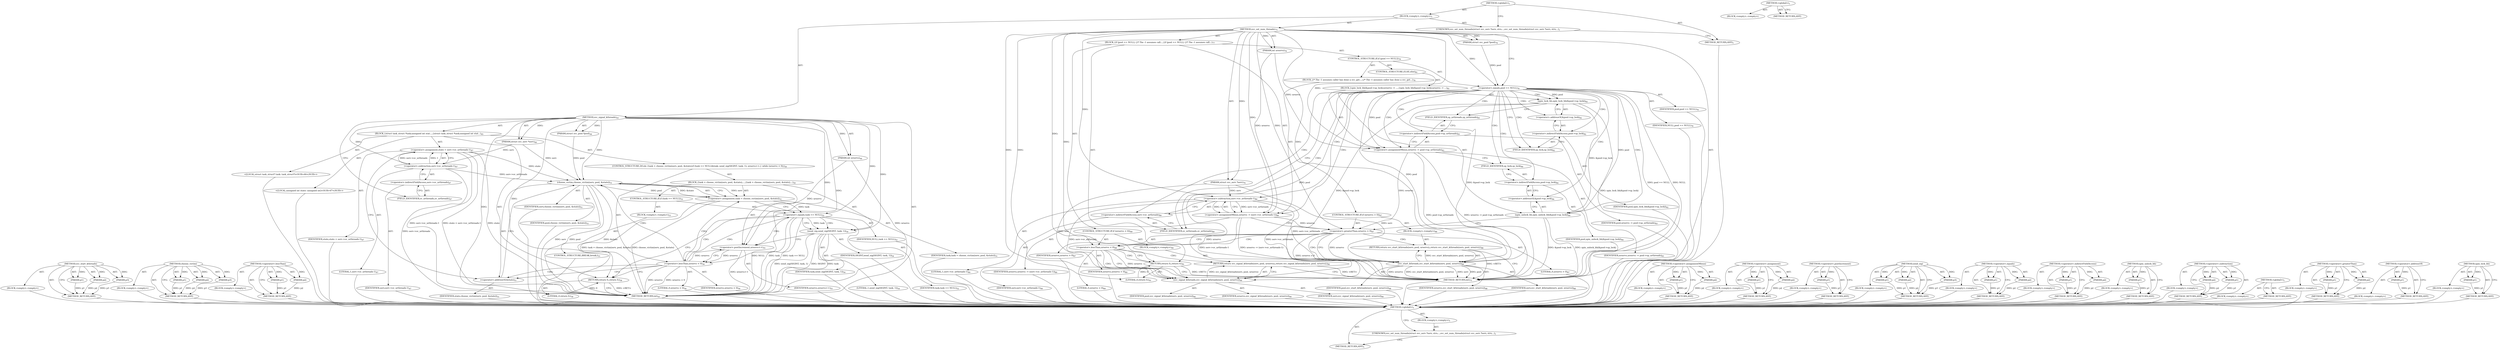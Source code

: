 digraph "spin_lock_bh" {
vulnerable_6 [label=<(METHOD,&lt;global&gt;)<SUB>1</SUB>>];
vulnerable_7 [label=<(BLOCK,&lt;empty&gt;,&lt;empty&gt;)<SUB>1</SUB>>];
vulnerable_8 [label=<(UNKNOWN,svc_set_num_threads(struct svc_serv *serv, stru...,svc_set_num_threads(struct svc_serv *serv, stru...)<SUB>1</SUB>>];
vulnerable_9 [label=<(METHOD_RETURN,ANY)<SUB>1</SUB>>];
vulnerable_14 [label=<(METHOD,&lt;global&gt;)<SUB>1</SUB>>];
vulnerable_15 [label=<(BLOCK,&lt;empty&gt;,&lt;empty&gt;)>];
vulnerable_16 [label=<(METHOD_RETURN,ANY)>];
fixed_195 [label=<(METHOD,svc_start_kthreads)>];
fixed_196 [label=<(PARAM,p1)>];
fixed_197 [label=<(PARAM,p2)>];
fixed_198 [label=<(PARAM,p3)>];
fixed_199 [label=<(BLOCK,&lt;empty&gt;,&lt;empty&gt;)>];
fixed_200 [label=<(METHOD_RETURN,ANY)>];
fixed_147 [label=<(METHOD,choose_victim)>];
fixed_148 [label=<(PARAM,p1)>];
fixed_149 [label=<(PARAM,p2)>];
fixed_150 [label=<(PARAM,p3)>];
fixed_151 [label=<(BLOCK,&lt;empty&gt;,&lt;empty&gt;)>];
fixed_152 [label=<(METHOD_RETURN,ANY)>];
fixed_172 [label=<(METHOD,&lt;operator&gt;.lessThan)>];
fixed_173 [label=<(PARAM,p1)>];
fixed_174 [label=<(PARAM,p2)>];
fixed_175 [label=<(BLOCK,&lt;empty&gt;,&lt;empty&gt;)>];
fixed_176 [label=<(METHOD_RETURN,ANY)>];
fixed_6 [label=<(METHOD,&lt;global&gt;)<SUB>1</SUB>>];
fixed_7 [label=<(BLOCK,&lt;empty&gt;,&lt;empty&gt;)<SUB>1</SUB>>];
fixed_8 [label=<(UNKNOWN,svc_set_num_threads(struct svc_serv *serv, stru...,svc_set_num_threads(struct svc_serv *serv, stru...)<SUB>1</SUB>>];
fixed_9 [label=<(METHOD,svc_signal_kthreads)<SUB>43</SUB>>];
fixed_10 [label=<(PARAM,struct svc_serv *serv)<SUB>44</SUB>>];
fixed_11 [label=<(PARAM,struct svc_pool *pool)<SUB>44</SUB>>];
fixed_12 [label=<(PARAM,int nrservs)<SUB>44</SUB>>];
fixed_13 [label=<(BLOCK,{
	struct task_struct *task;
	unsigned int stat...,{
	struct task_struct *task;
	unsigned int stat...)<SUB>45</SUB>>];
fixed_14 [label="<(LOCAL,struct task_struct* task: task_struct*)<SUB>46</SUB>>"];
fixed_15 [label="<(LOCAL,unsigned int state: unsigned int)<SUB>47</SUB>>"];
fixed_16 [label=<(&lt;operator&gt;.assignment,state = serv-&gt;sv_nrthreads-1)<SUB>47</SUB>>];
fixed_17 [label=<(IDENTIFIER,state,state = serv-&gt;sv_nrthreads-1)<SUB>47</SUB>>];
fixed_18 [label=<(&lt;operator&gt;.subtraction,serv-&gt;sv_nrthreads-1)<SUB>47</SUB>>];
fixed_19 [label=<(&lt;operator&gt;.indirectFieldAccess,serv-&gt;sv_nrthreads)<SUB>47</SUB>>];
fixed_20 [label=<(IDENTIFIER,serv,serv-&gt;sv_nrthreads-1)<SUB>47</SUB>>];
fixed_21 [label=<(FIELD_IDENTIFIER,sv_nrthreads,sv_nrthreads)<SUB>47</SUB>>];
fixed_22 [label=<(LITERAL,1,serv-&gt;sv_nrthreads-1)<SUB>47</SUB>>];
fixed_23 [label=<(CONTROL_STRUCTURE,DO,do {
		task = choose_victim(serv, pool, &amp;state);
		if (task == NULL)
			break;
 		send_sig(SIGINT, task, 1);
 		nrservs++;
	} while (nrservs &lt; 0);)<SUB>50</SUB>>];
fixed_24 [label=<(BLOCK,{
		task = choose_victim(serv, pool, &amp;state);
	...,{
		task = choose_victim(serv, pool, &amp;state);
	...)<SUB>50</SUB>>];
fixed_25 [label=<(&lt;operator&gt;.assignment,task = choose_victim(serv, pool, &amp;state))<SUB>51</SUB>>];
fixed_26 [label=<(IDENTIFIER,task,task = choose_victim(serv, pool, &amp;state))<SUB>51</SUB>>];
fixed_27 [label=<(choose_victim,choose_victim(serv, pool, &amp;state))<SUB>51</SUB>>];
fixed_28 [label=<(IDENTIFIER,serv,choose_victim(serv, pool, &amp;state))<SUB>51</SUB>>];
fixed_29 [label=<(IDENTIFIER,pool,choose_victim(serv, pool, &amp;state))<SUB>51</SUB>>];
fixed_30 [label=<(&lt;operator&gt;.addressOf,&amp;state)<SUB>51</SUB>>];
fixed_31 [label=<(IDENTIFIER,state,choose_victim(serv, pool, &amp;state))<SUB>51</SUB>>];
fixed_32 [label=<(CONTROL_STRUCTURE,IF,if (task == NULL))<SUB>52</SUB>>];
fixed_33 [label=<(&lt;operator&gt;.equals,task == NULL)<SUB>52</SUB>>];
fixed_34 [label=<(IDENTIFIER,task,task == NULL)<SUB>52</SUB>>];
fixed_35 [label=<(IDENTIFIER,NULL,task == NULL)<SUB>52</SUB>>];
fixed_36 [label=<(BLOCK,&lt;empty&gt;,&lt;empty&gt;)<SUB>53</SUB>>];
fixed_37 [label=<(CONTROL_STRUCTURE,BREAK,break;)<SUB>53</SUB>>];
fixed_38 [label=<(send_sig,send_sig(SIGINT, task, 1))<SUB>54</SUB>>];
fixed_39 [label=<(IDENTIFIER,SIGINT,send_sig(SIGINT, task, 1))<SUB>54</SUB>>];
fixed_40 [label=<(IDENTIFIER,task,send_sig(SIGINT, task, 1))<SUB>54</SUB>>];
fixed_41 [label=<(LITERAL,1,send_sig(SIGINT, task, 1))<SUB>54</SUB>>];
fixed_42 [label=<(&lt;operator&gt;.postIncrement,nrservs++)<SUB>55</SUB>>];
fixed_43 [label=<(IDENTIFIER,nrservs,nrservs++)<SUB>55</SUB>>];
fixed_44 [label=<(&lt;operator&gt;.lessThan,nrservs &lt; 0)<SUB>56</SUB>>];
fixed_45 [label=<(IDENTIFIER,nrservs,nrservs &lt; 0)<SUB>56</SUB>>];
fixed_46 [label=<(LITERAL,0,nrservs &lt; 0)<SUB>56</SUB>>];
fixed_47 [label=<(RETURN,return 0;,return 0;)<SUB>58</SUB>>];
fixed_48 [label=<(LITERAL,0,return 0;)<SUB>58</SUB>>];
fixed_49 [label=<(METHOD_RETURN,int)<SUB>43</SUB>>];
fixed_51 [label=<(METHOD,svc_set_num_threads)<SUB>75</SUB>>];
fixed_52 [label=<(PARAM,struct svc_serv *serv)<SUB>76</SUB>>];
fixed_53 [label=<(PARAM,struct svc_pool *pool)<SUB>76</SUB>>];
fixed_54 [label=<(PARAM,int nrservs)<SUB>76</SUB>>];
fixed_55 [label=<(BLOCK,{
	if (pool == NULL) {
		/* The -1 assumes call...,{
	if (pool == NULL) {
		/* The -1 assumes call...)<SUB>77</SUB>>];
fixed_56 [label=<(CONTROL_STRUCTURE,IF,if (pool == NULL))<SUB>78</SUB>>];
fixed_57 [label=<(&lt;operator&gt;.equals,pool == NULL)<SUB>78</SUB>>];
fixed_58 [label=<(IDENTIFIER,pool,pool == NULL)<SUB>78</SUB>>];
fixed_59 [label=<(IDENTIFIER,NULL,pool == NULL)<SUB>78</SUB>>];
fixed_60 [label=<(BLOCK,{
		/* The -1 assumes caller has done a svc_get...,{
		/* The -1 assumes caller has done a svc_get...)<SUB>78</SUB>>];
fixed_61 [label=<(&lt;operator&gt;.assignmentMinus,nrservs -= (serv-&gt;sv_nrthreads-1))<SUB>80</SUB>>];
fixed_62 [label=<(IDENTIFIER,nrservs,nrservs -= (serv-&gt;sv_nrthreads-1))<SUB>80</SUB>>];
fixed_63 [label=<(&lt;operator&gt;.subtraction,serv-&gt;sv_nrthreads-1)<SUB>80</SUB>>];
fixed_64 [label=<(&lt;operator&gt;.indirectFieldAccess,serv-&gt;sv_nrthreads)<SUB>80</SUB>>];
fixed_65 [label=<(IDENTIFIER,serv,serv-&gt;sv_nrthreads-1)<SUB>80</SUB>>];
fixed_66 [label=<(FIELD_IDENTIFIER,sv_nrthreads,sv_nrthreads)<SUB>80</SUB>>];
fixed_67 [label=<(LITERAL,1,serv-&gt;sv_nrthreads-1)<SUB>80</SUB>>];
fixed_68 [label=<(CONTROL_STRUCTURE,ELSE,else)<SUB>81</SUB>>];
fixed_69 [label=<(BLOCK,{
		spin_lock_bh(&amp;pool-&gt;sp_lock);
		nrservs -= ...,{
		spin_lock_bh(&amp;pool-&gt;sp_lock);
		nrservs -= ...)<SUB>81</SUB>>];
fixed_70 [label=<(spin_lock_bh,spin_lock_bh(&amp;pool-&gt;sp_lock))<SUB>82</SUB>>];
fixed_71 [label=<(&lt;operator&gt;.addressOf,&amp;pool-&gt;sp_lock)<SUB>82</SUB>>];
fixed_72 [label=<(&lt;operator&gt;.indirectFieldAccess,pool-&gt;sp_lock)<SUB>82</SUB>>];
fixed_73 [label=<(IDENTIFIER,pool,spin_lock_bh(&amp;pool-&gt;sp_lock))<SUB>82</SUB>>];
fixed_74 [label=<(FIELD_IDENTIFIER,sp_lock,sp_lock)<SUB>82</SUB>>];
fixed_75 [label=<(&lt;operator&gt;.assignmentMinus,nrservs -= pool-&gt;sp_nrthreads)<SUB>83</SUB>>];
fixed_76 [label=<(IDENTIFIER,nrservs,nrservs -= pool-&gt;sp_nrthreads)<SUB>83</SUB>>];
fixed_77 [label=<(&lt;operator&gt;.indirectFieldAccess,pool-&gt;sp_nrthreads)<SUB>83</SUB>>];
fixed_78 [label=<(IDENTIFIER,pool,nrservs -= pool-&gt;sp_nrthreads)<SUB>83</SUB>>];
fixed_79 [label=<(FIELD_IDENTIFIER,sp_nrthreads,sp_nrthreads)<SUB>83</SUB>>];
fixed_80 [label=<(spin_unlock_bh,spin_unlock_bh(&amp;pool-&gt;sp_lock))<SUB>84</SUB>>];
fixed_81 [label=<(&lt;operator&gt;.addressOf,&amp;pool-&gt;sp_lock)<SUB>84</SUB>>];
fixed_82 [label=<(&lt;operator&gt;.indirectFieldAccess,pool-&gt;sp_lock)<SUB>84</SUB>>];
fixed_83 [label=<(IDENTIFIER,pool,spin_unlock_bh(&amp;pool-&gt;sp_lock))<SUB>84</SUB>>];
fixed_84 [label=<(FIELD_IDENTIFIER,sp_lock,sp_lock)<SUB>84</SUB>>];
fixed_85 [label=<(CONTROL_STRUCTURE,IF,if (nrservs &gt; 0))<SUB>87</SUB>>];
fixed_86 [label=<(&lt;operator&gt;.greaterThan,nrservs &gt; 0)<SUB>87</SUB>>];
fixed_87 [label=<(IDENTIFIER,nrservs,nrservs &gt; 0)<SUB>87</SUB>>];
fixed_88 [label=<(LITERAL,0,nrservs &gt; 0)<SUB>87</SUB>>];
fixed_89 [label=<(BLOCK,&lt;empty&gt;,&lt;empty&gt;)<SUB>88</SUB>>];
fixed_90 [label=<(RETURN,return svc_start_kthreads(serv, pool, nrservs);,return svc_start_kthreads(serv, pool, nrservs);)<SUB>88</SUB>>];
fixed_91 [label=<(svc_start_kthreads,svc_start_kthreads(serv, pool, nrservs))<SUB>88</SUB>>];
fixed_92 [label=<(IDENTIFIER,serv,svc_start_kthreads(serv, pool, nrservs))<SUB>88</SUB>>];
fixed_93 [label=<(IDENTIFIER,pool,svc_start_kthreads(serv, pool, nrservs))<SUB>88</SUB>>];
fixed_94 [label=<(IDENTIFIER,nrservs,svc_start_kthreads(serv, pool, nrservs))<SUB>88</SUB>>];
fixed_95 [label=<(CONTROL_STRUCTURE,IF,if (nrservs &lt; 0))<SUB>89</SUB>>];
fixed_96 [label=<(&lt;operator&gt;.lessThan,nrservs &lt; 0)<SUB>89</SUB>>];
fixed_97 [label=<(IDENTIFIER,nrservs,nrservs &lt; 0)<SUB>89</SUB>>];
fixed_98 [label=<(LITERAL,0,nrservs &lt; 0)<SUB>89</SUB>>];
fixed_99 [label=<(BLOCK,&lt;empty&gt;,&lt;empty&gt;)<SUB>90</SUB>>];
fixed_100 [label=<(RETURN,return svc_signal_kthreads(serv, pool, nrservs);,return svc_signal_kthreads(serv, pool, nrservs);)<SUB>90</SUB>>];
fixed_101 [label=<(svc_signal_kthreads,svc_signal_kthreads(serv, pool, nrservs))<SUB>90</SUB>>];
fixed_102 [label=<(IDENTIFIER,serv,svc_signal_kthreads(serv, pool, nrservs))<SUB>90</SUB>>];
fixed_103 [label=<(IDENTIFIER,pool,svc_signal_kthreads(serv, pool, nrservs))<SUB>90</SUB>>];
fixed_104 [label=<(IDENTIFIER,nrservs,svc_signal_kthreads(serv, pool, nrservs))<SUB>90</SUB>>];
fixed_105 [label=<(RETURN,return 0;,return 0;)<SUB>91</SUB>>];
fixed_106 [label=<(LITERAL,0,return 0;)<SUB>91</SUB>>];
fixed_107 [label=<(METHOD_RETURN,int)<SUB>75</SUB>>];
fixed_109 [label=<(METHOD_RETURN,ANY)<SUB>1</SUB>>];
fixed_177 [label=<(METHOD,&lt;operator&gt;.assignmentMinus)>];
fixed_178 [label=<(PARAM,p1)>];
fixed_179 [label=<(PARAM,p2)>];
fixed_180 [label=<(BLOCK,&lt;empty&gt;,&lt;empty&gt;)>];
fixed_181 [label=<(METHOD_RETURN,ANY)>];
fixed_132 [label=<(METHOD,&lt;operator&gt;.assignment)>];
fixed_133 [label=<(PARAM,p1)>];
fixed_134 [label=<(PARAM,p2)>];
fixed_135 [label=<(BLOCK,&lt;empty&gt;,&lt;empty&gt;)>];
fixed_136 [label=<(METHOD_RETURN,ANY)>];
fixed_168 [label=<(METHOD,&lt;operator&gt;.postIncrement)>];
fixed_169 [label=<(PARAM,p1)>];
fixed_170 [label=<(BLOCK,&lt;empty&gt;,&lt;empty&gt;)>];
fixed_171 [label=<(METHOD_RETURN,ANY)>];
fixed_162 [label=<(METHOD,send_sig)>];
fixed_163 [label=<(PARAM,p1)>];
fixed_164 [label=<(PARAM,p2)>];
fixed_165 [label=<(PARAM,p3)>];
fixed_166 [label=<(BLOCK,&lt;empty&gt;,&lt;empty&gt;)>];
fixed_167 [label=<(METHOD_RETURN,ANY)>];
fixed_157 [label=<(METHOD,&lt;operator&gt;.equals)>];
fixed_158 [label=<(PARAM,p1)>];
fixed_159 [label=<(PARAM,p2)>];
fixed_160 [label=<(BLOCK,&lt;empty&gt;,&lt;empty&gt;)>];
fixed_161 [label=<(METHOD_RETURN,ANY)>];
fixed_142 [label=<(METHOD,&lt;operator&gt;.indirectFieldAccess)>];
fixed_143 [label=<(PARAM,p1)>];
fixed_144 [label=<(PARAM,p2)>];
fixed_145 [label=<(BLOCK,&lt;empty&gt;,&lt;empty&gt;)>];
fixed_146 [label=<(METHOD_RETURN,ANY)>];
fixed_186 [label=<(METHOD,spin_unlock_bh)>];
fixed_187 [label=<(PARAM,p1)>];
fixed_188 [label=<(BLOCK,&lt;empty&gt;,&lt;empty&gt;)>];
fixed_189 [label=<(METHOD_RETURN,ANY)>];
fixed_137 [label=<(METHOD,&lt;operator&gt;.subtraction)>];
fixed_138 [label=<(PARAM,p1)>];
fixed_139 [label=<(PARAM,p2)>];
fixed_140 [label=<(BLOCK,&lt;empty&gt;,&lt;empty&gt;)>];
fixed_141 [label=<(METHOD_RETURN,ANY)>];
fixed_126 [label=<(METHOD,&lt;global&gt;)<SUB>1</SUB>>];
fixed_127 [label=<(BLOCK,&lt;empty&gt;,&lt;empty&gt;)>];
fixed_128 [label=<(METHOD_RETURN,ANY)>];
fixed_190 [label=<(METHOD,&lt;operator&gt;.greaterThan)>];
fixed_191 [label=<(PARAM,p1)>];
fixed_192 [label=<(PARAM,p2)>];
fixed_193 [label=<(BLOCK,&lt;empty&gt;,&lt;empty&gt;)>];
fixed_194 [label=<(METHOD_RETURN,ANY)>];
fixed_153 [label=<(METHOD,&lt;operator&gt;.addressOf)>];
fixed_154 [label=<(PARAM,p1)>];
fixed_155 [label=<(BLOCK,&lt;empty&gt;,&lt;empty&gt;)>];
fixed_156 [label=<(METHOD_RETURN,ANY)>];
fixed_182 [label=<(METHOD,spin_lock_bh)>];
fixed_183 [label=<(PARAM,p1)>];
fixed_184 [label=<(BLOCK,&lt;empty&gt;,&lt;empty&gt;)>];
fixed_185 [label=<(METHOD_RETURN,ANY)>];
vulnerable_6 -> vulnerable_7  [key=0, label="AST: "];
vulnerable_6 -> vulnerable_9  [key=0, label="AST: "];
vulnerable_6 -> vulnerable_8  [key=0, label="CFG: "];
vulnerable_7 -> vulnerable_8  [key=0, label="AST: "];
vulnerable_8 -> vulnerable_9  [key=0, label="CFG: "];
vulnerable_14 -> vulnerable_15  [key=0, label="AST: "];
vulnerable_14 -> vulnerable_16  [key=0, label="AST: "];
vulnerable_14 -> vulnerable_16  [key=1, label="CFG: "];
fixed_195 -> fixed_196  [key=0, label="AST: "];
fixed_195 -> fixed_196  [key=1, label="DDG: "];
fixed_195 -> fixed_199  [key=0, label="AST: "];
fixed_195 -> fixed_197  [key=0, label="AST: "];
fixed_195 -> fixed_197  [key=1, label="DDG: "];
fixed_195 -> fixed_200  [key=0, label="AST: "];
fixed_195 -> fixed_200  [key=1, label="CFG: "];
fixed_195 -> fixed_198  [key=0, label="AST: "];
fixed_195 -> fixed_198  [key=1, label="DDG: "];
fixed_196 -> fixed_200  [key=0, label="DDG: p1"];
fixed_197 -> fixed_200  [key=0, label="DDG: p2"];
fixed_198 -> fixed_200  [key=0, label="DDG: p3"];
fixed_199 -> vulnerable_6  [key=0];
fixed_200 -> vulnerable_6  [key=0];
fixed_147 -> fixed_148  [key=0, label="AST: "];
fixed_147 -> fixed_148  [key=1, label="DDG: "];
fixed_147 -> fixed_151  [key=0, label="AST: "];
fixed_147 -> fixed_149  [key=0, label="AST: "];
fixed_147 -> fixed_149  [key=1, label="DDG: "];
fixed_147 -> fixed_152  [key=0, label="AST: "];
fixed_147 -> fixed_152  [key=1, label="CFG: "];
fixed_147 -> fixed_150  [key=0, label="AST: "];
fixed_147 -> fixed_150  [key=1, label="DDG: "];
fixed_148 -> fixed_152  [key=0, label="DDG: p1"];
fixed_149 -> fixed_152  [key=0, label="DDG: p2"];
fixed_150 -> fixed_152  [key=0, label="DDG: p3"];
fixed_151 -> vulnerable_6  [key=0];
fixed_152 -> vulnerable_6  [key=0];
fixed_172 -> fixed_173  [key=0, label="AST: "];
fixed_172 -> fixed_173  [key=1, label="DDG: "];
fixed_172 -> fixed_175  [key=0, label="AST: "];
fixed_172 -> fixed_174  [key=0, label="AST: "];
fixed_172 -> fixed_174  [key=1, label="DDG: "];
fixed_172 -> fixed_176  [key=0, label="AST: "];
fixed_172 -> fixed_176  [key=1, label="CFG: "];
fixed_173 -> fixed_176  [key=0, label="DDG: p1"];
fixed_174 -> fixed_176  [key=0, label="DDG: p2"];
fixed_175 -> vulnerable_6  [key=0];
fixed_176 -> vulnerable_6  [key=0];
fixed_6 -> fixed_7  [key=0, label="AST: "];
fixed_6 -> fixed_109  [key=0, label="AST: "];
fixed_6 -> fixed_8  [key=0, label="CFG: "];
fixed_7 -> fixed_8  [key=0, label="AST: "];
fixed_7 -> fixed_9  [key=0, label="AST: "];
fixed_7 -> fixed_51  [key=0, label="AST: "];
fixed_8 -> fixed_109  [key=0, label="CFG: "];
fixed_9 -> fixed_10  [key=0, label="AST: "];
fixed_9 -> fixed_10  [key=1, label="DDG: "];
fixed_9 -> fixed_11  [key=0, label="AST: "];
fixed_9 -> fixed_11  [key=1, label="DDG: "];
fixed_9 -> fixed_12  [key=0, label="AST: "];
fixed_9 -> fixed_12  [key=1, label="DDG: "];
fixed_9 -> fixed_13  [key=0, label="AST: "];
fixed_9 -> fixed_49  [key=0, label="AST: "];
fixed_9 -> fixed_21  [key=0, label="CFG: "];
fixed_9 -> fixed_47  [key=0, label="DDG: "];
fixed_9 -> fixed_48  [key=0, label="DDG: "];
fixed_9 -> fixed_18  [key=0, label="DDG: "];
fixed_9 -> fixed_44  [key=0, label="DDG: "];
fixed_9 -> fixed_38  [key=0, label="DDG: "];
fixed_9 -> fixed_42  [key=0, label="DDG: "];
fixed_9 -> fixed_27  [key=0, label="DDG: "];
fixed_9 -> fixed_33  [key=0, label="DDG: "];
fixed_10 -> fixed_18  [key=0, label="DDG: serv"];
fixed_10 -> fixed_27  [key=0, label="DDG: serv"];
fixed_11 -> fixed_27  [key=0, label="DDG: pool"];
fixed_12 -> fixed_49  [key=0, label="DDG: nrservs"];
fixed_12 -> fixed_42  [key=0, label="DDG: nrservs"];
fixed_13 -> fixed_14  [key=0, label="AST: "];
fixed_13 -> fixed_15  [key=0, label="AST: "];
fixed_13 -> fixed_16  [key=0, label="AST: "];
fixed_13 -> fixed_23  [key=0, label="AST: "];
fixed_13 -> fixed_47  [key=0, label="AST: "];
fixed_14 -> vulnerable_6  [key=0];
fixed_15 -> vulnerable_6  [key=0];
fixed_16 -> fixed_17  [key=0, label="AST: "];
fixed_16 -> fixed_18  [key=0, label="AST: "];
fixed_16 -> fixed_30  [key=0, label="CFG: "];
fixed_16 -> fixed_49  [key=0, label="DDG: state"];
fixed_16 -> fixed_49  [key=1, label="DDG: serv-&gt;sv_nrthreads-1"];
fixed_16 -> fixed_49  [key=2, label="DDG: state = serv-&gt;sv_nrthreads-1"];
fixed_16 -> fixed_27  [key=0, label="DDG: state"];
fixed_17 -> vulnerable_6  [key=0];
fixed_18 -> fixed_19  [key=0, label="AST: "];
fixed_18 -> fixed_22  [key=0, label="AST: "];
fixed_18 -> fixed_16  [key=0, label="CFG: "];
fixed_18 -> fixed_16  [key=1, label="DDG: serv-&gt;sv_nrthreads"];
fixed_18 -> fixed_16  [key=2, label="DDG: 1"];
fixed_18 -> fixed_49  [key=0, label="DDG: serv-&gt;sv_nrthreads"];
fixed_18 -> fixed_27  [key=0, label="DDG: serv-&gt;sv_nrthreads"];
fixed_19 -> fixed_20  [key=0, label="AST: "];
fixed_19 -> fixed_21  [key=0, label="AST: "];
fixed_19 -> fixed_18  [key=0, label="CFG: "];
fixed_20 -> vulnerable_6  [key=0];
fixed_21 -> fixed_19  [key=0, label="CFG: "];
fixed_22 -> vulnerable_6  [key=0];
fixed_23 -> fixed_24  [key=0, label="AST: "];
fixed_23 -> fixed_44  [key=0, label="AST: "];
fixed_24 -> fixed_25  [key=0, label="AST: "];
fixed_24 -> fixed_32  [key=0, label="AST: "];
fixed_24 -> fixed_38  [key=0, label="AST: "];
fixed_24 -> fixed_42  [key=0, label="AST: "];
fixed_25 -> fixed_26  [key=0, label="AST: "];
fixed_25 -> fixed_27  [key=0, label="AST: "];
fixed_25 -> fixed_33  [key=0, label="CFG: "];
fixed_25 -> fixed_33  [key=1, label="DDG: task"];
fixed_25 -> fixed_49  [key=0, label="DDG: choose_victim(serv, pool, &amp;state)"];
fixed_25 -> fixed_49  [key=1, label="DDG: task = choose_victim(serv, pool, &amp;state)"];
fixed_26 -> vulnerable_6  [key=0];
fixed_27 -> fixed_28  [key=0, label="AST: "];
fixed_27 -> fixed_29  [key=0, label="AST: "];
fixed_27 -> fixed_30  [key=0, label="AST: "];
fixed_27 -> fixed_25  [key=0, label="CFG: "];
fixed_27 -> fixed_25  [key=1, label="DDG: serv"];
fixed_27 -> fixed_25  [key=2, label="DDG: pool"];
fixed_27 -> fixed_25  [key=3, label="DDG: &amp;state"];
fixed_27 -> fixed_49  [key=0, label="DDG: serv"];
fixed_27 -> fixed_49  [key=1, label="DDG: pool"];
fixed_27 -> fixed_49  [key=2, label="DDG: &amp;state"];
fixed_28 -> vulnerable_6  [key=0];
fixed_29 -> vulnerable_6  [key=0];
fixed_30 -> fixed_31  [key=0, label="AST: "];
fixed_30 -> fixed_27  [key=0, label="CFG: "];
fixed_31 -> vulnerable_6  [key=0];
fixed_32 -> fixed_33  [key=0, label="AST: "];
fixed_32 -> fixed_36  [key=0, label="AST: "];
fixed_33 -> fixed_34  [key=0, label="AST: "];
fixed_33 -> fixed_35  [key=0, label="AST: "];
fixed_33 -> fixed_47  [key=0, label="CFG: "];
fixed_33 -> fixed_38  [key=0, label="CFG: "];
fixed_33 -> fixed_38  [key=1, label="DDG: task"];
fixed_33 -> fixed_38  [key=2, label="CDG: "];
fixed_33 -> fixed_49  [key=0, label="DDG: task"];
fixed_33 -> fixed_49  [key=1, label="DDG: task == NULL"];
fixed_33 -> fixed_49  [key=2, label="DDG: NULL"];
fixed_33 -> fixed_42  [key=0, label="CDG: "];
fixed_33 -> fixed_44  [key=0, label="CDG: "];
fixed_34 -> vulnerable_6  [key=0];
fixed_35 -> vulnerable_6  [key=0];
fixed_36 -> fixed_37  [key=0, label="AST: "];
fixed_37 -> vulnerable_6  [key=0];
fixed_38 -> fixed_39  [key=0, label="AST: "];
fixed_38 -> fixed_40  [key=0, label="AST: "];
fixed_38 -> fixed_41  [key=0, label="AST: "];
fixed_38 -> fixed_42  [key=0, label="CFG: "];
fixed_38 -> fixed_49  [key=0, label="DDG: task"];
fixed_38 -> fixed_49  [key=1, label="DDG: send_sig(SIGINT, task, 1)"];
fixed_38 -> fixed_49  [key=2, label="DDG: SIGINT"];
fixed_39 -> vulnerable_6  [key=0];
fixed_40 -> vulnerable_6  [key=0];
fixed_41 -> vulnerable_6  [key=0];
fixed_42 -> fixed_43  [key=0, label="AST: "];
fixed_42 -> fixed_44  [key=0, label="CFG: "];
fixed_42 -> fixed_44  [key=1, label="DDG: nrservs"];
fixed_42 -> fixed_49  [key=0, label="DDG: nrservs++"];
fixed_43 -> vulnerable_6  [key=0];
fixed_44 -> fixed_45  [key=0, label="AST: "];
fixed_44 -> fixed_46  [key=0, label="AST: "];
fixed_44 -> fixed_30  [key=0, label="CFG: "];
fixed_44 -> fixed_30  [key=1, label="CDG: "];
fixed_44 -> fixed_47  [key=0, label="CFG: "];
fixed_44 -> fixed_49  [key=0, label="DDG: nrservs"];
fixed_44 -> fixed_49  [key=1, label="DDG: nrservs &lt; 0"];
fixed_44 -> fixed_42  [key=0, label="DDG: nrservs"];
fixed_44 -> fixed_33  [key=0, label="CDG: "];
fixed_44 -> fixed_25  [key=0, label="CDG: "];
fixed_44 -> fixed_27  [key=0, label="CDG: "];
fixed_45 -> vulnerable_6  [key=0];
fixed_46 -> vulnerable_6  [key=0];
fixed_47 -> fixed_48  [key=0, label="AST: "];
fixed_47 -> fixed_49  [key=0, label="CFG: "];
fixed_47 -> fixed_49  [key=1, label="DDG: &lt;RET&gt;"];
fixed_48 -> fixed_47  [key=0, label="DDG: 0"];
fixed_49 -> vulnerable_6  [key=0];
fixed_51 -> fixed_52  [key=0, label="AST: "];
fixed_51 -> fixed_52  [key=1, label="DDG: "];
fixed_51 -> fixed_53  [key=0, label="AST: "];
fixed_51 -> fixed_53  [key=1, label="DDG: "];
fixed_51 -> fixed_54  [key=0, label="AST: "];
fixed_51 -> fixed_54  [key=1, label="DDG: "];
fixed_51 -> fixed_55  [key=0, label="AST: "];
fixed_51 -> fixed_107  [key=0, label="AST: "];
fixed_51 -> fixed_57  [key=0, label="CFG: "];
fixed_51 -> fixed_57  [key=1, label="DDG: "];
fixed_51 -> fixed_105  [key=0, label="DDG: "];
fixed_51 -> fixed_106  [key=0, label="DDG: "];
fixed_51 -> fixed_86  [key=0, label="DDG: "];
fixed_51 -> fixed_96  [key=0, label="DDG: "];
fixed_51 -> fixed_61  [key=0, label="DDG: "];
fixed_51 -> fixed_63  [key=0, label="DDG: "];
fixed_51 -> fixed_75  [key=0, label="DDG: "];
fixed_51 -> fixed_91  [key=0, label="DDG: "];
fixed_51 -> fixed_101  [key=0, label="DDG: "];
fixed_52 -> fixed_63  [key=0, label="DDG: serv"];
fixed_52 -> fixed_91  [key=0, label="DDG: serv"];
fixed_52 -> fixed_101  [key=0, label="DDG: serv"];
fixed_53 -> fixed_57  [key=0, label="DDG: pool"];
fixed_54 -> fixed_61  [key=0, label="DDG: nrservs"];
fixed_54 -> fixed_75  [key=0, label="DDG: nrservs"];
fixed_55 -> fixed_56  [key=0, label="AST: "];
fixed_55 -> fixed_85  [key=0, label="AST: "];
fixed_55 -> fixed_95  [key=0, label="AST: "];
fixed_55 -> fixed_105  [key=0, label="AST: "];
fixed_56 -> fixed_57  [key=0, label="AST: "];
fixed_56 -> fixed_60  [key=0, label="AST: "];
fixed_56 -> fixed_68  [key=0, label="AST: "];
fixed_57 -> fixed_58  [key=0, label="AST: "];
fixed_57 -> fixed_59  [key=0, label="AST: "];
fixed_57 -> fixed_66  [key=0, label="CFG: "];
fixed_57 -> fixed_66  [key=1, label="CDG: "];
fixed_57 -> fixed_74  [key=0, label="CFG: "];
fixed_57 -> fixed_74  [key=1, label="CDG: "];
fixed_57 -> fixed_107  [key=0, label="DDG: pool == NULL"];
fixed_57 -> fixed_107  [key=1, label="DDG: NULL"];
fixed_57 -> fixed_75  [key=0, label="DDG: pool"];
fixed_57 -> fixed_75  [key=1, label="CDG: "];
fixed_57 -> fixed_70  [key=0, label="DDG: pool"];
fixed_57 -> fixed_70  [key=1, label="CDG: "];
fixed_57 -> fixed_80  [key=0, label="DDG: pool"];
fixed_57 -> fixed_80  [key=1, label="CDG: "];
fixed_57 -> fixed_91  [key=0, label="DDG: pool"];
fixed_57 -> fixed_101  [key=0, label="DDG: pool"];
fixed_57 -> fixed_61  [key=0, label="CDG: "];
fixed_57 -> fixed_77  [key=0, label="CDG: "];
fixed_57 -> fixed_64  [key=0, label="CDG: "];
fixed_57 -> fixed_71  [key=0, label="CDG: "];
fixed_57 -> fixed_81  [key=0, label="CDG: "];
fixed_57 -> fixed_84  [key=0, label="CDG: "];
fixed_57 -> fixed_72  [key=0, label="CDG: "];
fixed_57 -> fixed_63  [key=0, label="CDG: "];
fixed_57 -> fixed_82  [key=0, label="CDG: "];
fixed_57 -> fixed_79  [key=0, label="CDG: "];
fixed_58 -> vulnerable_6  [key=0];
fixed_59 -> vulnerable_6  [key=0];
fixed_60 -> fixed_61  [key=0, label="AST: "];
fixed_61 -> fixed_62  [key=0, label="AST: "];
fixed_61 -> fixed_63  [key=0, label="AST: "];
fixed_61 -> fixed_86  [key=0, label="CFG: "];
fixed_61 -> fixed_86  [key=1, label="DDG: nrservs"];
fixed_61 -> fixed_107  [key=0, label="DDG: serv-&gt;sv_nrthreads-1"];
fixed_61 -> fixed_107  [key=1, label="DDG: nrservs -= (serv-&gt;sv_nrthreads-1)"];
fixed_62 -> vulnerable_6  [key=0];
fixed_63 -> fixed_64  [key=0, label="AST: "];
fixed_63 -> fixed_67  [key=0, label="AST: "];
fixed_63 -> fixed_61  [key=0, label="CFG: "];
fixed_63 -> fixed_61  [key=1, label="DDG: serv-&gt;sv_nrthreads"];
fixed_63 -> fixed_61  [key=2, label="DDG: 1"];
fixed_63 -> fixed_107  [key=0, label="DDG: serv-&gt;sv_nrthreads"];
fixed_63 -> fixed_91  [key=0, label="DDG: serv-&gt;sv_nrthreads"];
fixed_63 -> fixed_101  [key=0, label="DDG: serv-&gt;sv_nrthreads"];
fixed_64 -> fixed_65  [key=0, label="AST: "];
fixed_64 -> fixed_66  [key=0, label="AST: "];
fixed_64 -> fixed_63  [key=0, label="CFG: "];
fixed_65 -> vulnerable_6  [key=0];
fixed_66 -> fixed_64  [key=0, label="CFG: "];
fixed_67 -> vulnerable_6  [key=0];
fixed_68 -> fixed_69  [key=0, label="AST: "];
fixed_69 -> fixed_70  [key=0, label="AST: "];
fixed_69 -> fixed_75  [key=0, label="AST: "];
fixed_69 -> fixed_80  [key=0, label="AST: "];
fixed_70 -> fixed_71  [key=0, label="AST: "];
fixed_70 -> fixed_79  [key=0, label="CFG: "];
fixed_70 -> fixed_107  [key=0, label="DDG: spin_lock_bh(&amp;pool-&gt;sp_lock)"];
fixed_70 -> fixed_80  [key=0, label="DDG: &amp;pool-&gt;sp_lock"];
fixed_70 -> fixed_91  [key=0, label="DDG: &amp;pool-&gt;sp_lock"];
fixed_70 -> fixed_101  [key=0, label="DDG: &amp;pool-&gt;sp_lock"];
fixed_71 -> fixed_72  [key=0, label="AST: "];
fixed_71 -> fixed_70  [key=0, label="CFG: "];
fixed_72 -> fixed_73  [key=0, label="AST: "];
fixed_72 -> fixed_74  [key=0, label="AST: "];
fixed_72 -> fixed_71  [key=0, label="CFG: "];
fixed_73 -> vulnerable_6  [key=0];
fixed_74 -> fixed_72  [key=0, label="CFG: "];
fixed_75 -> fixed_76  [key=0, label="AST: "];
fixed_75 -> fixed_77  [key=0, label="AST: "];
fixed_75 -> fixed_84  [key=0, label="CFG: "];
fixed_75 -> fixed_107  [key=0, label="DDG: pool-&gt;sp_nrthreads"];
fixed_75 -> fixed_107  [key=1, label="DDG: nrservs -= pool-&gt;sp_nrthreads"];
fixed_75 -> fixed_86  [key=0, label="DDG: nrservs"];
fixed_76 -> vulnerable_6  [key=0];
fixed_77 -> fixed_78  [key=0, label="AST: "];
fixed_77 -> fixed_79  [key=0, label="AST: "];
fixed_77 -> fixed_75  [key=0, label="CFG: "];
fixed_78 -> vulnerable_6  [key=0];
fixed_79 -> fixed_77  [key=0, label="CFG: "];
fixed_80 -> fixed_81  [key=0, label="AST: "];
fixed_80 -> fixed_86  [key=0, label="CFG: "];
fixed_80 -> fixed_107  [key=0, label="DDG: &amp;pool-&gt;sp_lock"];
fixed_80 -> fixed_107  [key=1, label="DDG: spin_unlock_bh(&amp;pool-&gt;sp_lock)"];
fixed_81 -> fixed_82  [key=0, label="AST: "];
fixed_81 -> fixed_80  [key=0, label="CFG: "];
fixed_82 -> fixed_83  [key=0, label="AST: "];
fixed_82 -> fixed_84  [key=0, label="AST: "];
fixed_82 -> fixed_81  [key=0, label="CFG: "];
fixed_83 -> vulnerable_6  [key=0];
fixed_84 -> fixed_82  [key=0, label="CFG: "];
fixed_85 -> fixed_86  [key=0, label="AST: "];
fixed_85 -> fixed_89  [key=0, label="AST: "];
fixed_86 -> fixed_87  [key=0, label="AST: "];
fixed_86 -> fixed_88  [key=0, label="AST: "];
fixed_86 -> fixed_91  [key=0, label="CFG: "];
fixed_86 -> fixed_91  [key=1, label="DDG: nrservs"];
fixed_86 -> fixed_91  [key=2, label="CDG: "];
fixed_86 -> fixed_96  [key=0, label="CFG: "];
fixed_86 -> fixed_96  [key=1, label="DDG: nrservs"];
fixed_86 -> fixed_96  [key=2, label="CDG: "];
fixed_86 -> fixed_107  [key=0, label="DDG: nrservs &gt; 0"];
fixed_86 -> fixed_90  [key=0, label="CDG: "];
fixed_87 -> vulnerable_6  [key=0];
fixed_88 -> vulnerable_6  [key=0];
fixed_89 -> fixed_90  [key=0, label="AST: "];
fixed_90 -> fixed_91  [key=0, label="AST: "];
fixed_90 -> fixed_107  [key=0, label="CFG: "];
fixed_90 -> fixed_107  [key=1, label="DDG: &lt;RET&gt;"];
fixed_91 -> fixed_92  [key=0, label="AST: "];
fixed_91 -> fixed_93  [key=0, label="AST: "];
fixed_91 -> fixed_94  [key=0, label="AST: "];
fixed_91 -> fixed_90  [key=0, label="CFG: "];
fixed_91 -> fixed_90  [key=1, label="DDG: svc_start_kthreads(serv, pool, nrservs)"];
fixed_91 -> fixed_107  [key=0, label="DDG: serv"];
fixed_91 -> fixed_107  [key=1, label="DDG: pool"];
fixed_91 -> fixed_107  [key=2, label="DDG: nrservs"];
fixed_91 -> fixed_107  [key=3, label="DDG: svc_start_kthreads(serv, pool, nrservs)"];
fixed_92 -> vulnerable_6  [key=0];
fixed_93 -> vulnerable_6  [key=0];
fixed_94 -> vulnerable_6  [key=0];
fixed_95 -> fixed_96  [key=0, label="AST: "];
fixed_95 -> fixed_99  [key=0, label="AST: "];
fixed_96 -> fixed_97  [key=0, label="AST: "];
fixed_96 -> fixed_98  [key=0, label="AST: "];
fixed_96 -> fixed_101  [key=0, label="CFG: "];
fixed_96 -> fixed_101  [key=1, label="DDG: nrservs"];
fixed_96 -> fixed_101  [key=2, label="CDG: "];
fixed_96 -> fixed_105  [key=0, label="CFG: "];
fixed_96 -> fixed_105  [key=1, label="CDG: "];
fixed_96 -> fixed_100  [key=0, label="CDG: "];
fixed_97 -> vulnerable_6  [key=0];
fixed_98 -> vulnerable_6  [key=0];
fixed_99 -> fixed_100  [key=0, label="AST: "];
fixed_100 -> fixed_101  [key=0, label="AST: "];
fixed_100 -> fixed_107  [key=0, label="CFG: "];
fixed_100 -> fixed_107  [key=1, label="DDG: &lt;RET&gt;"];
fixed_101 -> fixed_102  [key=0, label="AST: "];
fixed_101 -> fixed_103  [key=0, label="AST: "];
fixed_101 -> fixed_104  [key=0, label="AST: "];
fixed_101 -> fixed_100  [key=0, label="CFG: "];
fixed_101 -> fixed_100  [key=1, label="DDG: svc_signal_kthreads(serv, pool, nrservs)"];
fixed_102 -> vulnerable_6  [key=0];
fixed_103 -> vulnerable_6  [key=0];
fixed_104 -> vulnerable_6  [key=0];
fixed_105 -> fixed_106  [key=0, label="AST: "];
fixed_105 -> fixed_107  [key=0, label="CFG: "];
fixed_105 -> fixed_107  [key=1, label="DDG: &lt;RET&gt;"];
fixed_106 -> fixed_105  [key=0, label="DDG: 0"];
fixed_107 -> vulnerable_6  [key=0];
fixed_109 -> vulnerable_6  [key=0];
fixed_177 -> fixed_178  [key=0, label="AST: "];
fixed_177 -> fixed_178  [key=1, label="DDG: "];
fixed_177 -> fixed_180  [key=0, label="AST: "];
fixed_177 -> fixed_179  [key=0, label="AST: "];
fixed_177 -> fixed_179  [key=1, label="DDG: "];
fixed_177 -> fixed_181  [key=0, label="AST: "];
fixed_177 -> fixed_181  [key=1, label="CFG: "];
fixed_178 -> fixed_181  [key=0, label="DDG: p1"];
fixed_179 -> fixed_181  [key=0, label="DDG: p2"];
fixed_180 -> vulnerable_6  [key=0];
fixed_181 -> vulnerable_6  [key=0];
fixed_132 -> fixed_133  [key=0, label="AST: "];
fixed_132 -> fixed_133  [key=1, label="DDG: "];
fixed_132 -> fixed_135  [key=0, label="AST: "];
fixed_132 -> fixed_134  [key=0, label="AST: "];
fixed_132 -> fixed_134  [key=1, label="DDG: "];
fixed_132 -> fixed_136  [key=0, label="AST: "];
fixed_132 -> fixed_136  [key=1, label="CFG: "];
fixed_133 -> fixed_136  [key=0, label="DDG: p1"];
fixed_134 -> fixed_136  [key=0, label="DDG: p2"];
fixed_135 -> vulnerable_6  [key=0];
fixed_136 -> vulnerable_6  [key=0];
fixed_168 -> fixed_169  [key=0, label="AST: "];
fixed_168 -> fixed_169  [key=1, label="DDG: "];
fixed_168 -> fixed_170  [key=0, label="AST: "];
fixed_168 -> fixed_171  [key=0, label="AST: "];
fixed_168 -> fixed_171  [key=1, label="CFG: "];
fixed_169 -> fixed_171  [key=0, label="DDG: p1"];
fixed_170 -> vulnerable_6  [key=0];
fixed_171 -> vulnerable_6  [key=0];
fixed_162 -> fixed_163  [key=0, label="AST: "];
fixed_162 -> fixed_163  [key=1, label="DDG: "];
fixed_162 -> fixed_166  [key=0, label="AST: "];
fixed_162 -> fixed_164  [key=0, label="AST: "];
fixed_162 -> fixed_164  [key=1, label="DDG: "];
fixed_162 -> fixed_167  [key=0, label="AST: "];
fixed_162 -> fixed_167  [key=1, label="CFG: "];
fixed_162 -> fixed_165  [key=0, label="AST: "];
fixed_162 -> fixed_165  [key=1, label="DDG: "];
fixed_163 -> fixed_167  [key=0, label="DDG: p1"];
fixed_164 -> fixed_167  [key=0, label="DDG: p2"];
fixed_165 -> fixed_167  [key=0, label="DDG: p3"];
fixed_166 -> vulnerable_6  [key=0];
fixed_167 -> vulnerable_6  [key=0];
fixed_157 -> fixed_158  [key=0, label="AST: "];
fixed_157 -> fixed_158  [key=1, label="DDG: "];
fixed_157 -> fixed_160  [key=0, label="AST: "];
fixed_157 -> fixed_159  [key=0, label="AST: "];
fixed_157 -> fixed_159  [key=1, label="DDG: "];
fixed_157 -> fixed_161  [key=0, label="AST: "];
fixed_157 -> fixed_161  [key=1, label="CFG: "];
fixed_158 -> fixed_161  [key=0, label="DDG: p1"];
fixed_159 -> fixed_161  [key=0, label="DDG: p2"];
fixed_160 -> vulnerable_6  [key=0];
fixed_161 -> vulnerable_6  [key=0];
fixed_142 -> fixed_143  [key=0, label="AST: "];
fixed_142 -> fixed_143  [key=1, label="DDG: "];
fixed_142 -> fixed_145  [key=0, label="AST: "];
fixed_142 -> fixed_144  [key=0, label="AST: "];
fixed_142 -> fixed_144  [key=1, label="DDG: "];
fixed_142 -> fixed_146  [key=0, label="AST: "];
fixed_142 -> fixed_146  [key=1, label="CFG: "];
fixed_143 -> fixed_146  [key=0, label="DDG: p1"];
fixed_144 -> fixed_146  [key=0, label="DDG: p2"];
fixed_145 -> vulnerable_6  [key=0];
fixed_146 -> vulnerable_6  [key=0];
fixed_186 -> fixed_187  [key=0, label="AST: "];
fixed_186 -> fixed_187  [key=1, label="DDG: "];
fixed_186 -> fixed_188  [key=0, label="AST: "];
fixed_186 -> fixed_189  [key=0, label="AST: "];
fixed_186 -> fixed_189  [key=1, label="CFG: "];
fixed_187 -> fixed_189  [key=0, label="DDG: p1"];
fixed_188 -> vulnerable_6  [key=0];
fixed_189 -> vulnerable_6  [key=0];
fixed_137 -> fixed_138  [key=0, label="AST: "];
fixed_137 -> fixed_138  [key=1, label="DDG: "];
fixed_137 -> fixed_140  [key=0, label="AST: "];
fixed_137 -> fixed_139  [key=0, label="AST: "];
fixed_137 -> fixed_139  [key=1, label="DDG: "];
fixed_137 -> fixed_141  [key=0, label="AST: "];
fixed_137 -> fixed_141  [key=1, label="CFG: "];
fixed_138 -> fixed_141  [key=0, label="DDG: p1"];
fixed_139 -> fixed_141  [key=0, label="DDG: p2"];
fixed_140 -> vulnerable_6  [key=0];
fixed_141 -> vulnerable_6  [key=0];
fixed_126 -> fixed_127  [key=0, label="AST: "];
fixed_126 -> fixed_128  [key=0, label="AST: "];
fixed_126 -> fixed_128  [key=1, label="CFG: "];
fixed_127 -> vulnerable_6  [key=0];
fixed_128 -> vulnerable_6  [key=0];
fixed_190 -> fixed_191  [key=0, label="AST: "];
fixed_190 -> fixed_191  [key=1, label="DDG: "];
fixed_190 -> fixed_193  [key=0, label="AST: "];
fixed_190 -> fixed_192  [key=0, label="AST: "];
fixed_190 -> fixed_192  [key=1, label="DDG: "];
fixed_190 -> fixed_194  [key=0, label="AST: "];
fixed_190 -> fixed_194  [key=1, label="CFG: "];
fixed_191 -> fixed_194  [key=0, label="DDG: p1"];
fixed_192 -> fixed_194  [key=0, label="DDG: p2"];
fixed_193 -> vulnerable_6  [key=0];
fixed_194 -> vulnerable_6  [key=0];
fixed_153 -> fixed_154  [key=0, label="AST: "];
fixed_153 -> fixed_154  [key=1, label="DDG: "];
fixed_153 -> fixed_155  [key=0, label="AST: "];
fixed_153 -> fixed_156  [key=0, label="AST: "];
fixed_153 -> fixed_156  [key=1, label="CFG: "];
fixed_154 -> fixed_156  [key=0, label="DDG: p1"];
fixed_155 -> vulnerable_6  [key=0];
fixed_156 -> vulnerable_6  [key=0];
fixed_182 -> fixed_183  [key=0, label="AST: "];
fixed_182 -> fixed_183  [key=1, label="DDG: "];
fixed_182 -> fixed_184  [key=0, label="AST: "];
fixed_182 -> fixed_185  [key=0, label="AST: "];
fixed_182 -> fixed_185  [key=1, label="CFG: "];
fixed_183 -> fixed_185  [key=0, label="DDG: p1"];
fixed_184 -> vulnerable_6  [key=0];
fixed_185 -> vulnerable_6  [key=0];
}
